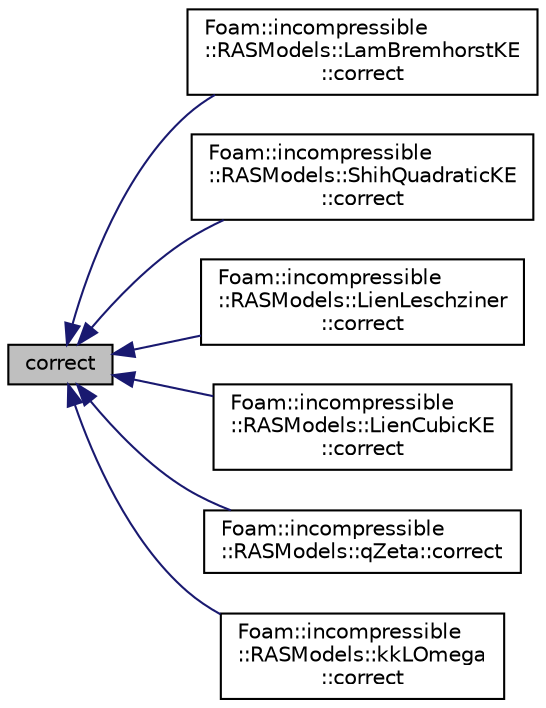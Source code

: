 digraph "correct"
{
  bgcolor="transparent";
  edge [fontname="Helvetica",fontsize="10",labelfontname="Helvetica",labelfontsize="10"];
  node [fontname="Helvetica",fontsize="10",shape=record];
  rankdir="LR";
  Node1 [label="correct",height=0.2,width=0.4,color="black", fillcolor="grey75", style="filled", fontcolor="black"];
  Node1 -> Node2 [dir="back",color="midnightblue",fontsize="10",style="solid",fontname="Helvetica"];
  Node2 [label="Foam::incompressible\l::RASModels::LamBremhorstKE\l::correct",height=0.2,width=0.4,color="black",URL="$a01263.html#a3ae44b28050c3aa494c1d8e18cf618c1",tooltip="Solve the turbulence equations and correct the turbulence viscosity. "];
  Node1 -> Node3 [dir="back",color="midnightblue",fontsize="10",style="solid",fontname="Helvetica"];
  Node3 [label="Foam::incompressible\l::RASModels::ShihQuadraticKE\l::correct",height=0.2,width=0.4,color="black",URL="$a02292.html#a3ae44b28050c3aa494c1d8e18cf618c1",tooltip="Solve the turbulence equations and correct the turbulence viscosity. "];
  Node1 -> Node4 [dir="back",color="midnightblue",fontsize="10",style="solid",fontname="Helvetica"];
  Node4 [label="Foam::incompressible\l::RASModels::LienLeschziner\l::correct",height=0.2,width=0.4,color="black",URL="$a01311.html#a3ae44b28050c3aa494c1d8e18cf618c1",tooltip="Solve the turbulence equations and correct the turbulence viscosity. "];
  Node1 -> Node5 [dir="back",color="midnightblue",fontsize="10",style="solid",fontname="Helvetica"];
  Node5 [label="Foam::incompressible\l::RASModels::LienCubicKE\l::correct",height=0.2,width=0.4,color="black",URL="$a01310.html#a3ae44b28050c3aa494c1d8e18cf618c1",tooltip="Solve the turbulence equations and correct the turbulence viscosity. "];
  Node1 -> Node6 [dir="back",color="midnightblue",fontsize="10",style="solid",fontname="Helvetica"];
  Node6 [label="Foam::incompressible\l::RASModels::qZeta::correct",height=0.2,width=0.4,color="black",URL="$a02054.html#a3ae44b28050c3aa494c1d8e18cf618c1",tooltip="Solve the turbulence equations and correct the turbulence viscosity. "];
  Node1 -> Node7 [dir="back",color="midnightblue",fontsize="10",style="solid",fontname="Helvetica"];
  Node7 [label="Foam::incompressible\l::RASModels::kkLOmega\l::correct",height=0.2,width=0.4,color="black",URL="$a01240.html#a3ae44b28050c3aa494c1d8e18cf618c1",tooltip="Solve the turbulence equations and correct the turbulence viscosity. "];
}
